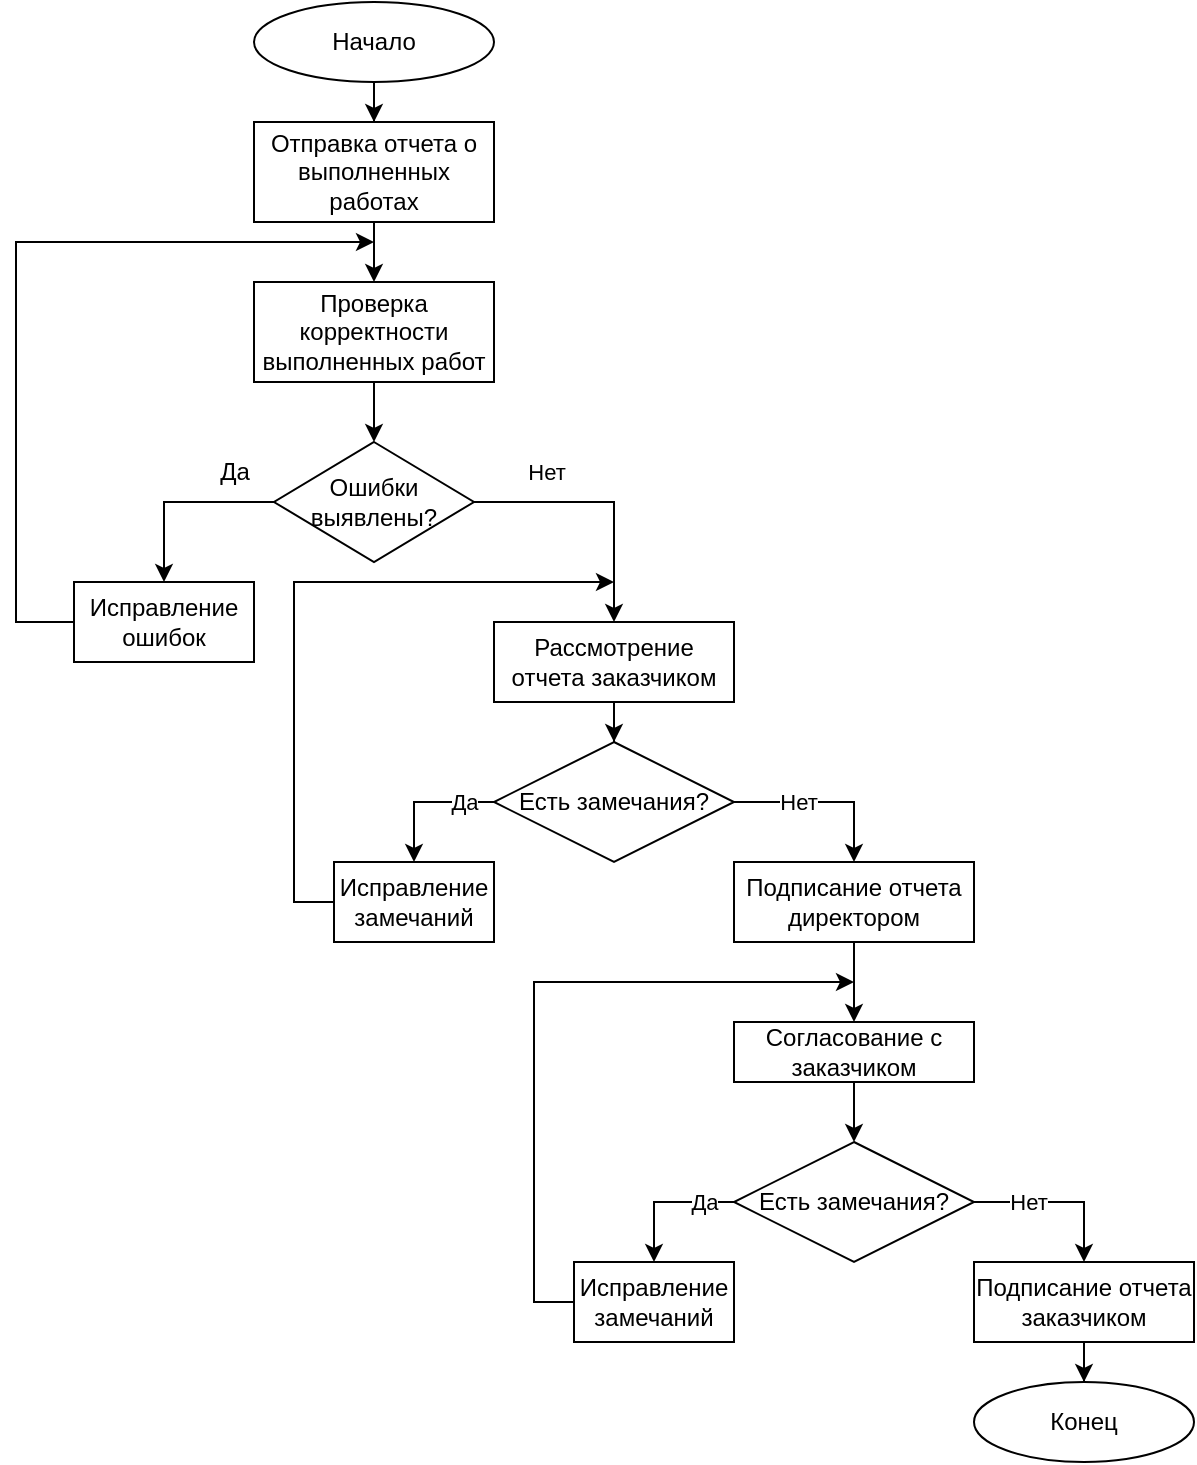 <mxfile version="22.1.2" type="device">
  <diagram name="Страница — 1" id="dI7vLvLZwqIRt6VPlLzn">
    <mxGraphModel dx="1235" dy="731" grid="1" gridSize="10" guides="1" tooltips="1" connect="1" arrows="1" fold="1" page="1" pageScale="1" pageWidth="827" pageHeight="1169" math="0" shadow="0">
      <root>
        <mxCell id="0" />
        <mxCell id="1" parent="0" />
        <mxCell id="18jitKA3z81b44itxoWQ-3" style="edgeStyle=orthogonalEdgeStyle;rounded=0;orthogonalLoop=1;jettySize=auto;html=1;entryX=0.5;entryY=0;entryDx=0;entryDy=0;" edge="1" parent="1" source="18jitKA3z81b44itxoWQ-1" target="18jitKA3z81b44itxoWQ-2">
          <mxGeometry relative="1" as="geometry" />
        </mxCell>
        <mxCell id="18jitKA3z81b44itxoWQ-1" value="Начало" style="ellipse;whiteSpace=wrap;html=1;" vertex="1" parent="1">
          <mxGeometry x="340" y="70" width="120" height="40" as="geometry" />
        </mxCell>
        <mxCell id="18jitKA3z81b44itxoWQ-5" style="edgeStyle=orthogonalEdgeStyle;rounded=0;orthogonalLoop=1;jettySize=auto;html=1;entryX=0.5;entryY=0;entryDx=0;entryDy=0;" edge="1" parent="1" source="18jitKA3z81b44itxoWQ-2" target="18jitKA3z81b44itxoWQ-4">
          <mxGeometry relative="1" as="geometry" />
        </mxCell>
        <mxCell id="18jitKA3z81b44itxoWQ-2" value="Отправка отчета о выполненных работах" style="rounded=0;whiteSpace=wrap;html=1;" vertex="1" parent="1">
          <mxGeometry x="340" y="130" width="120" height="50" as="geometry" />
        </mxCell>
        <mxCell id="18jitKA3z81b44itxoWQ-7" style="edgeStyle=orthogonalEdgeStyle;rounded=0;orthogonalLoop=1;jettySize=auto;html=1;entryX=0.5;entryY=0;entryDx=0;entryDy=0;" edge="1" parent="1" source="18jitKA3z81b44itxoWQ-4" target="18jitKA3z81b44itxoWQ-6">
          <mxGeometry relative="1" as="geometry" />
        </mxCell>
        <mxCell id="18jitKA3z81b44itxoWQ-4" value="Проверка корректности выполненных работ" style="rounded=0;whiteSpace=wrap;html=1;" vertex="1" parent="1">
          <mxGeometry x="340" y="210" width="120" height="50" as="geometry" />
        </mxCell>
        <mxCell id="18jitKA3z81b44itxoWQ-10" style="edgeStyle=orthogonalEdgeStyle;rounded=0;orthogonalLoop=1;jettySize=auto;html=1;entryX=0.5;entryY=0;entryDx=0;entryDy=0;" edge="1" parent="1" source="18jitKA3z81b44itxoWQ-6" target="18jitKA3z81b44itxoWQ-9">
          <mxGeometry relative="1" as="geometry" />
        </mxCell>
        <mxCell id="18jitKA3z81b44itxoWQ-15" style="edgeStyle=orthogonalEdgeStyle;rounded=0;orthogonalLoop=1;jettySize=auto;html=1;entryX=0.5;entryY=0;entryDx=0;entryDy=0;" edge="1" parent="1" source="18jitKA3z81b44itxoWQ-6" target="18jitKA3z81b44itxoWQ-14">
          <mxGeometry relative="1" as="geometry" />
        </mxCell>
        <mxCell id="18jitKA3z81b44itxoWQ-17" value="Нет" style="edgeLabel;html=1;align=center;verticalAlign=middle;resizable=0;points=[];" vertex="1" connectable="0" parent="18jitKA3z81b44itxoWQ-15">
          <mxGeometry x="-0.425" y="-3" relative="1" as="geometry">
            <mxPoint x="-2" y="-18" as="offset" />
          </mxGeometry>
        </mxCell>
        <mxCell id="18jitKA3z81b44itxoWQ-6" value="Ошибки выявлены?" style="rhombus;whiteSpace=wrap;html=1;" vertex="1" parent="1">
          <mxGeometry x="350" y="290" width="100" height="60" as="geometry" />
        </mxCell>
        <mxCell id="18jitKA3z81b44itxoWQ-13" style="edgeStyle=orthogonalEdgeStyle;rounded=0;orthogonalLoop=1;jettySize=auto;html=1;" edge="1" parent="1" source="18jitKA3z81b44itxoWQ-9">
          <mxGeometry relative="1" as="geometry">
            <mxPoint x="400" y="190" as="targetPoint" />
            <Array as="points">
              <mxPoint x="221" y="380" />
              <mxPoint x="221" y="190" />
              <mxPoint x="400" y="190" />
            </Array>
          </mxGeometry>
        </mxCell>
        <mxCell id="18jitKA3z81b44itxoWQ-9" value="Исправление ошибок" style="rounded=0;whiteSpace=wrap;html=1;" vertex="1" parent="1">
          <mxGeometry x="250" y="360" width="90" height="40" as="geometry" />
        </mxCell>
        <mxCell id="18jitKA3z81b44itxoWQ-11" value="Да" style="text;html=1;align=center;verticalAlign=middle;resizable=0;points=[];autosize=1;strokeColor=none;fillColor=none;" vertex="1" parent="1">
          <mxGeometry x="310" y="290" width="40" height="30" as="geometry" />
        </mxCell>
        <mxCell id="18jitKA3z81b44itxoWQ-18" style="edgeStyle=orthogonalEdgeStyle;rounded=0;orthogonalLoop=1;jettySize=auto;html=1;" edge="1" parent="1" source="18jitKA3z81b44itxoWQ-14" target="18jitKA3z81b44itxoWQ-16">
          <mxGeometry relative="1" as="geometry" />
        </mxCell>
        <mxCell id="18jitKA3z81b44itxoWQ-14" value="Рассмотрение отчета заказчиком" style="rounded=0;whiteSpace=wrap;html=1;" vertex="1" parent="1">
          <mxGeometry x="460" y="380" width="120" height="40" as="geometry" />
        </mxCell>
        <mxCell id="18jitKA3z81b44itxoWQ-20" style="edgeStyle=orthogonalEdgeStyle;rounded=0;orthogonalLoop=1;jettySize=auto;html=1;entryX=0.5;entryY=0;entryDx=0;entryDy=0;" edge="1" parent="1" source="18jitKA3z81b44itxoWQ-16" target="18jitKA3z81b44itxoWQ-19">
          <mxGeometry relative="1" as="geometry">
            <Array as="points">
              <mxPoint x="420" y="470" />
            </Array>
          </mxGeometry>
        </mxCell>
        <mxCell id="18jitKA3z81b44itxoWQ-21" value="Да" style="edgeLabel;html=1;align=center;verticalAlign=middle;resizable=0;points=[];" vertex="1" connectable="0" parent="18jitKA3z81b44itxoWQ-20">
          <mxGeometry x="-0.56" relative="1" as="geometry">
            <mxPoint as="offset" />
          </mxGeometry>
        </mxCell>
        <mxCell id="18jitKA3z81b44itxoWQ-25" style="edgeStyle=orthogonalEdgeStyle;rounded=0;orthogonalLoop=1;jettySize=auto;html=1;entryX=0.5;entryY=0;entryDx=0;entryDy=0;" edge="1" parent="1" source="18jitKA3z81b44itxoWQ-16" target="18jitKA3z81b44itxoWQ-24">
          <mxGeometry relative="1" as="geometry">
            <Array as="points">
              <mxPoint x="640" y="470" />
            </Array>
          </mxGeometry>
        </mxCell>
        <mxCell id="18jitKA3z81b44itxoWQ-26" value="Нет" style="edgeLabel;html=1;align=center;verticalAlign=middle;resizable=0;points=[];" vertex="1" connectable="0" parent="18jitKA3z81b44itxoWQ-25">
          <mxGeometry x="-0.298" relative="1" as="geometry">
            <mxPoint as="offset" />
          </mxGeometry>
        </mxCell>
        <mxCell id="18jitKA3z81b44itxoWQ-16" value="Есть замечания?" style="rhombus;whiteSpace=wrap;html=1;" vertex="1" parent="1">
          <mxGeometry x="460" y="440" width="120" height="60" as="geometry" />
        </mxCell>
        <mxCell id="18jitKA3z81b44itxoWQ-23" style="edgeStyle=orthogonalEdgeStyle;rounded=0;orthogonalLoop=1;jettySize=auto;html=1;" edge="1" parent="1" source="18jitKA3z81b44itxoWQ-19">
          <mxGeometry relative="1" as="geometry">
            <mxPoint x="520" y="360" as="targetPoint" />
            <Array as="points">
              <mxPoint x="360" y="520" />
              <mxPoint x="360" y="360" />
            </Array>
          </mxGeometry>
        </mxCell>
        <mxCell id="18jitKA3z81b44itxoWQ-19" value="Исправление замечаний" style="rounded=0;whiteSpace=wrap;html=1;" vertex="1" parent="1">
          <mxGeometry x="380" y="500" width="80" height="40" as="geometry" />
        </mxCell>
        <mxCell id="18jitKA3z81b44itxoWQ-28" style="edgeStyle=orthogonalEdgeStyle;rounded=0;orthogonalLoop=1;jettySize=auto;html=1;entryX=0.5;entryY=0;entryDx=0;entryDy=0;" edge="1" parent="1" source="18jitKA3z81b44itxoWQ-24" target="18jitKA3z81b44itxoWQ-27">
          <mxGeometry relative="1" as="geometry" />
        </mxCell>
        <mxCell id="18jitKA3z81b44itxoWQ-24" value="Подписание отчета директором" style="rounded=0;whiteSpace=wrap;html=1;" vertex="1" parent="1">
          <mxGeometry x="580" y="500" width="120" height="40" as="geometry" />
        </mxCell>
        <mxCell id="18jitKA3z81b44itxoWQ-35" style="edgeStyle=orthogonalEdgeStyle;rounded=0;orthogonalLoop=1;jettySize=auto;html=1;entryX=0.5;entryY=0;entryDx=0;entryDy=0;" edge="1" parent="1" source="18jitKA3z81b44itxoWQ-27" target="18jitKA3z81b44itxoWQ-32">
          <mxGeometry relative="1" as="geometry" />
        </mxCell>
        <mxCell id="18jitKA3z81b44itxoWQ-27" value="Согласование с заказчиком" style="rounded=0;whiteSpace=wrap;html=1;" vertex="1" parent="1">
          <mxGeometry x="580" y="580" width="120" height="30" as="geometry" />
        </mxCell>
        <mxCell id="18jitKA3z81b44itxoWQ-30" style="edgeStyle=orthogonalEdgeStyle;rounded=0;orthogonalLoop=1;jettySize=auto;html=1;entryX=0.5;entryY=0;entryDx=0;entryDy=0;" edge="1" parent="1" source="18jitKA3z81b44itxoWQ-32" target="18jitKA3z81b44itxoWQ-34">
          <mxGeometry relative="1" as="geometry">
            <Array as="points">
              <mxPoint x="540" y="670" />
            </Array>
          </mxGeometry>
        </mxCell>
        <mxCell id="18jitKA3z81b44itxoWQ-31" value="Да" style="edgeLabel;html=1;align=center;verticalAlign=middle;resizable=0;points=[];" vertex="1" connectable="0" parent="18jitKA3z81b44itxoWQ-30">
          <mxGeometry x="-0.56" relative="1" as="geometry">
            <mxPoint as="offset" />
          </mxGeometry>
        </mxCell>
        <mxCell id="18jitKA3z81b44itxoWQ-37" style="edgeStyle=orthogonalEdgeStyle;rounded=0;orthogonalLoop=1;jettySize=auto;html=1;entryX=0.5;entryY=0;entryDx=0;entryDy=0;" edge="1" parent="1" source="18jitKA3z81b44itxoWQ-32" target="18jitKA3z81b44itxoWQ-36">
          <mxGeometry relative="1" as="geometry">
            <Array as="points">
              <mxPoint x="755" y="670" />
            </Array>
          </mxGeometry>
        </mxCell>
        <mxCell id="18jitKA3z81b44itxoWQ-40" value="Нет" style="edgeLabel;html=1;align=center;verticalAlign=middle;resizable=0;points=[];" vertex="1" connectable="0" parent="18jitKA3z81b44itxoWQ-37">
          <mxGeometry x="-0.379" relative="1" as="geometry">
            <mxPoint as="offset" />
          </mxGeometry>
        </mxCell>
        <mxCell id="18jitKA3z81b44itxoWQ-32" value="Есть замечания?" style="rhombus;whiteSpace=wrap;html=1;" vertex="1" parent="1">
          <mxGeometry x="580" y="640" width="120" height="60" as="geometry" />
        </mxCell>
        <mxCell id="18jitKA3z81b44itxoWQ-33" style="edgeStyle=orthogonalEdgeStyle;rounded=0;orthogonalLoop=1;jettySize=auto;html=1;" edge="1" parent="1" source="18jitKA3z81b44itxoWQ-34">
          <mxGeometry relative="1" as="geometry">
            <mxPoint x="640" y="560" as="targetPoint" />
            <Array as="points">
              <mxPoint x="480" y="720" />
              <mxPoint x="480" y="560" />
            </Array>
          </mxGeometry>
        </mxCell>
        <mxCell id="18jitKA3z81b44itxoWQ-34" value="Исправление замечаний" style="rounded=0;whiteSpace=wrap;html=1;" vertex="1" parent="1">
          <mxGeometry x="500" y="700" width="80" height="40" as="geometry" />
        </mxCell>
        <mxCell id="18jitKA3z81b44itxoWQ-39" style="edgeStyle=orthogonalEdgeStyle;rounded=0;orthogonalLoop=1;jettySize=auto;html=1;entryX=0.5;entryY=0;entryDx=0;entryDy=0;" edge="1" parent="1" source="18jitKA3z81b44itxoWQ-36" target="18jitKA3z81b44itxoWQ-38">
          <mxGeometry relative="1" as="geometry" />
        </mxCell>
        <mxCell id="18jitKA3z81b44itxoWQ-36" value="Подписание отчета заказчиком" style="rounded=0;whiteSpace=wrap;html=1;" vertex="1" parent="1">
          <mxGeometry x="700" y="700" width="110" height="40" as="geometry" />
        </mxCell>
        <mxCell id="18jitKA3z81b44itxoWQ-38" value="Конец" style="ellipse;whiteSpace=wrap;html=1;" vertex="1" parent="1">
          <mxGeometry x="700" y="760" width="110" height="40" as="geometry" />
        </mxCell>
      </root>
    </mxGraphModel>
  </diagram>
</mxfile>
